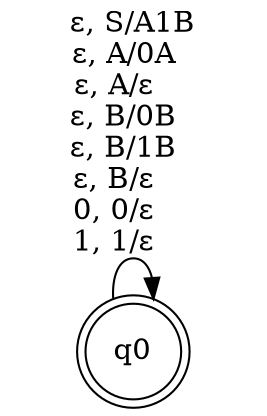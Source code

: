 digraph PA08_1a {
	rankdir=LR;
	graph [dpi = 300];
	node [shape = doublecircle]; q0;
	node [shape = circle];
	q0 -> q0 [ label = 
"ε, S/A1B
ε, A/0A  
ε, A/ε    
ε, B/0B  
ε, B/1B  
ε, B/ε    
0, 0/ε    
1, 1/ε    " ];
}

